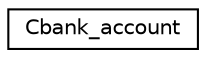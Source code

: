 digraph "Representación gráfica de la clase"
{
  edge [fontname="Helvetica",fontsize="10",labelfontname="Helvetica",labelfontsize="10"];
  node [fontname="Helvetica",fontsize="10",shape=record];
  rankdir="LR";
  Node1 [label="Cbank_account",height=0.2,width=0.4,color="black", fillcolor="white", style="filled",URL="$class_cbank__account.html",tooltip="Implementación de objeto banco. "];
}
